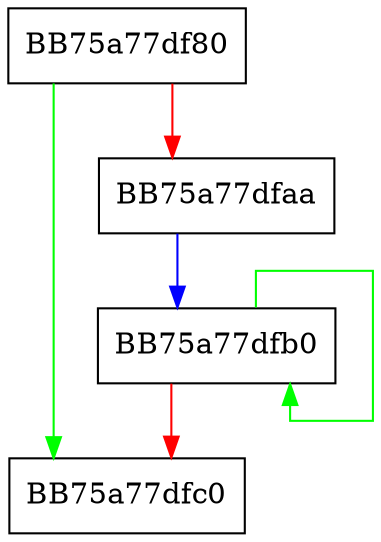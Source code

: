 digraph __chkstk {
  node [shape="box"];
  graph [splines=ortho];
  BB75a77df80 -> BB75a77dfc0 [color="green"];
  BB75a77df80 -> BB75a77dfaa [color="red"];
  BB75a77dfaa -> BB75a77dfb0 [color="blue"];
  BB75a77dfb0 -> BB75a77dfb0 [color="green"];
  BB75a77dfb0 -> BB75a77dfc0 [color="red"];
}